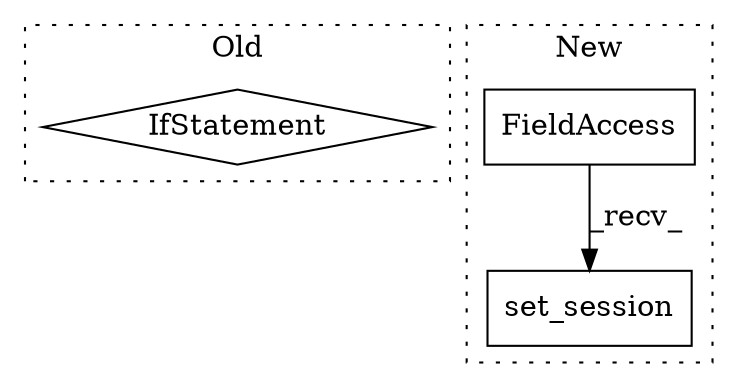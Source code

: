 digraph G {
subgraph cluster0 {
1 [label="IfStatement" a="25" s="4648,4679" l="4,2" shape="diamond"];
label = "Old";
style="dotted";
}
subgraph cluster1 {
2 [label="set_session" a="32" s="3946,3967" l="12,1" shape="box"];
3 [label="FieldAccess" a="22" s="3932" l="5" shape="box"];
label = "New";
style="dotted";
}
3 -> 2 [label="_recv_"];
}